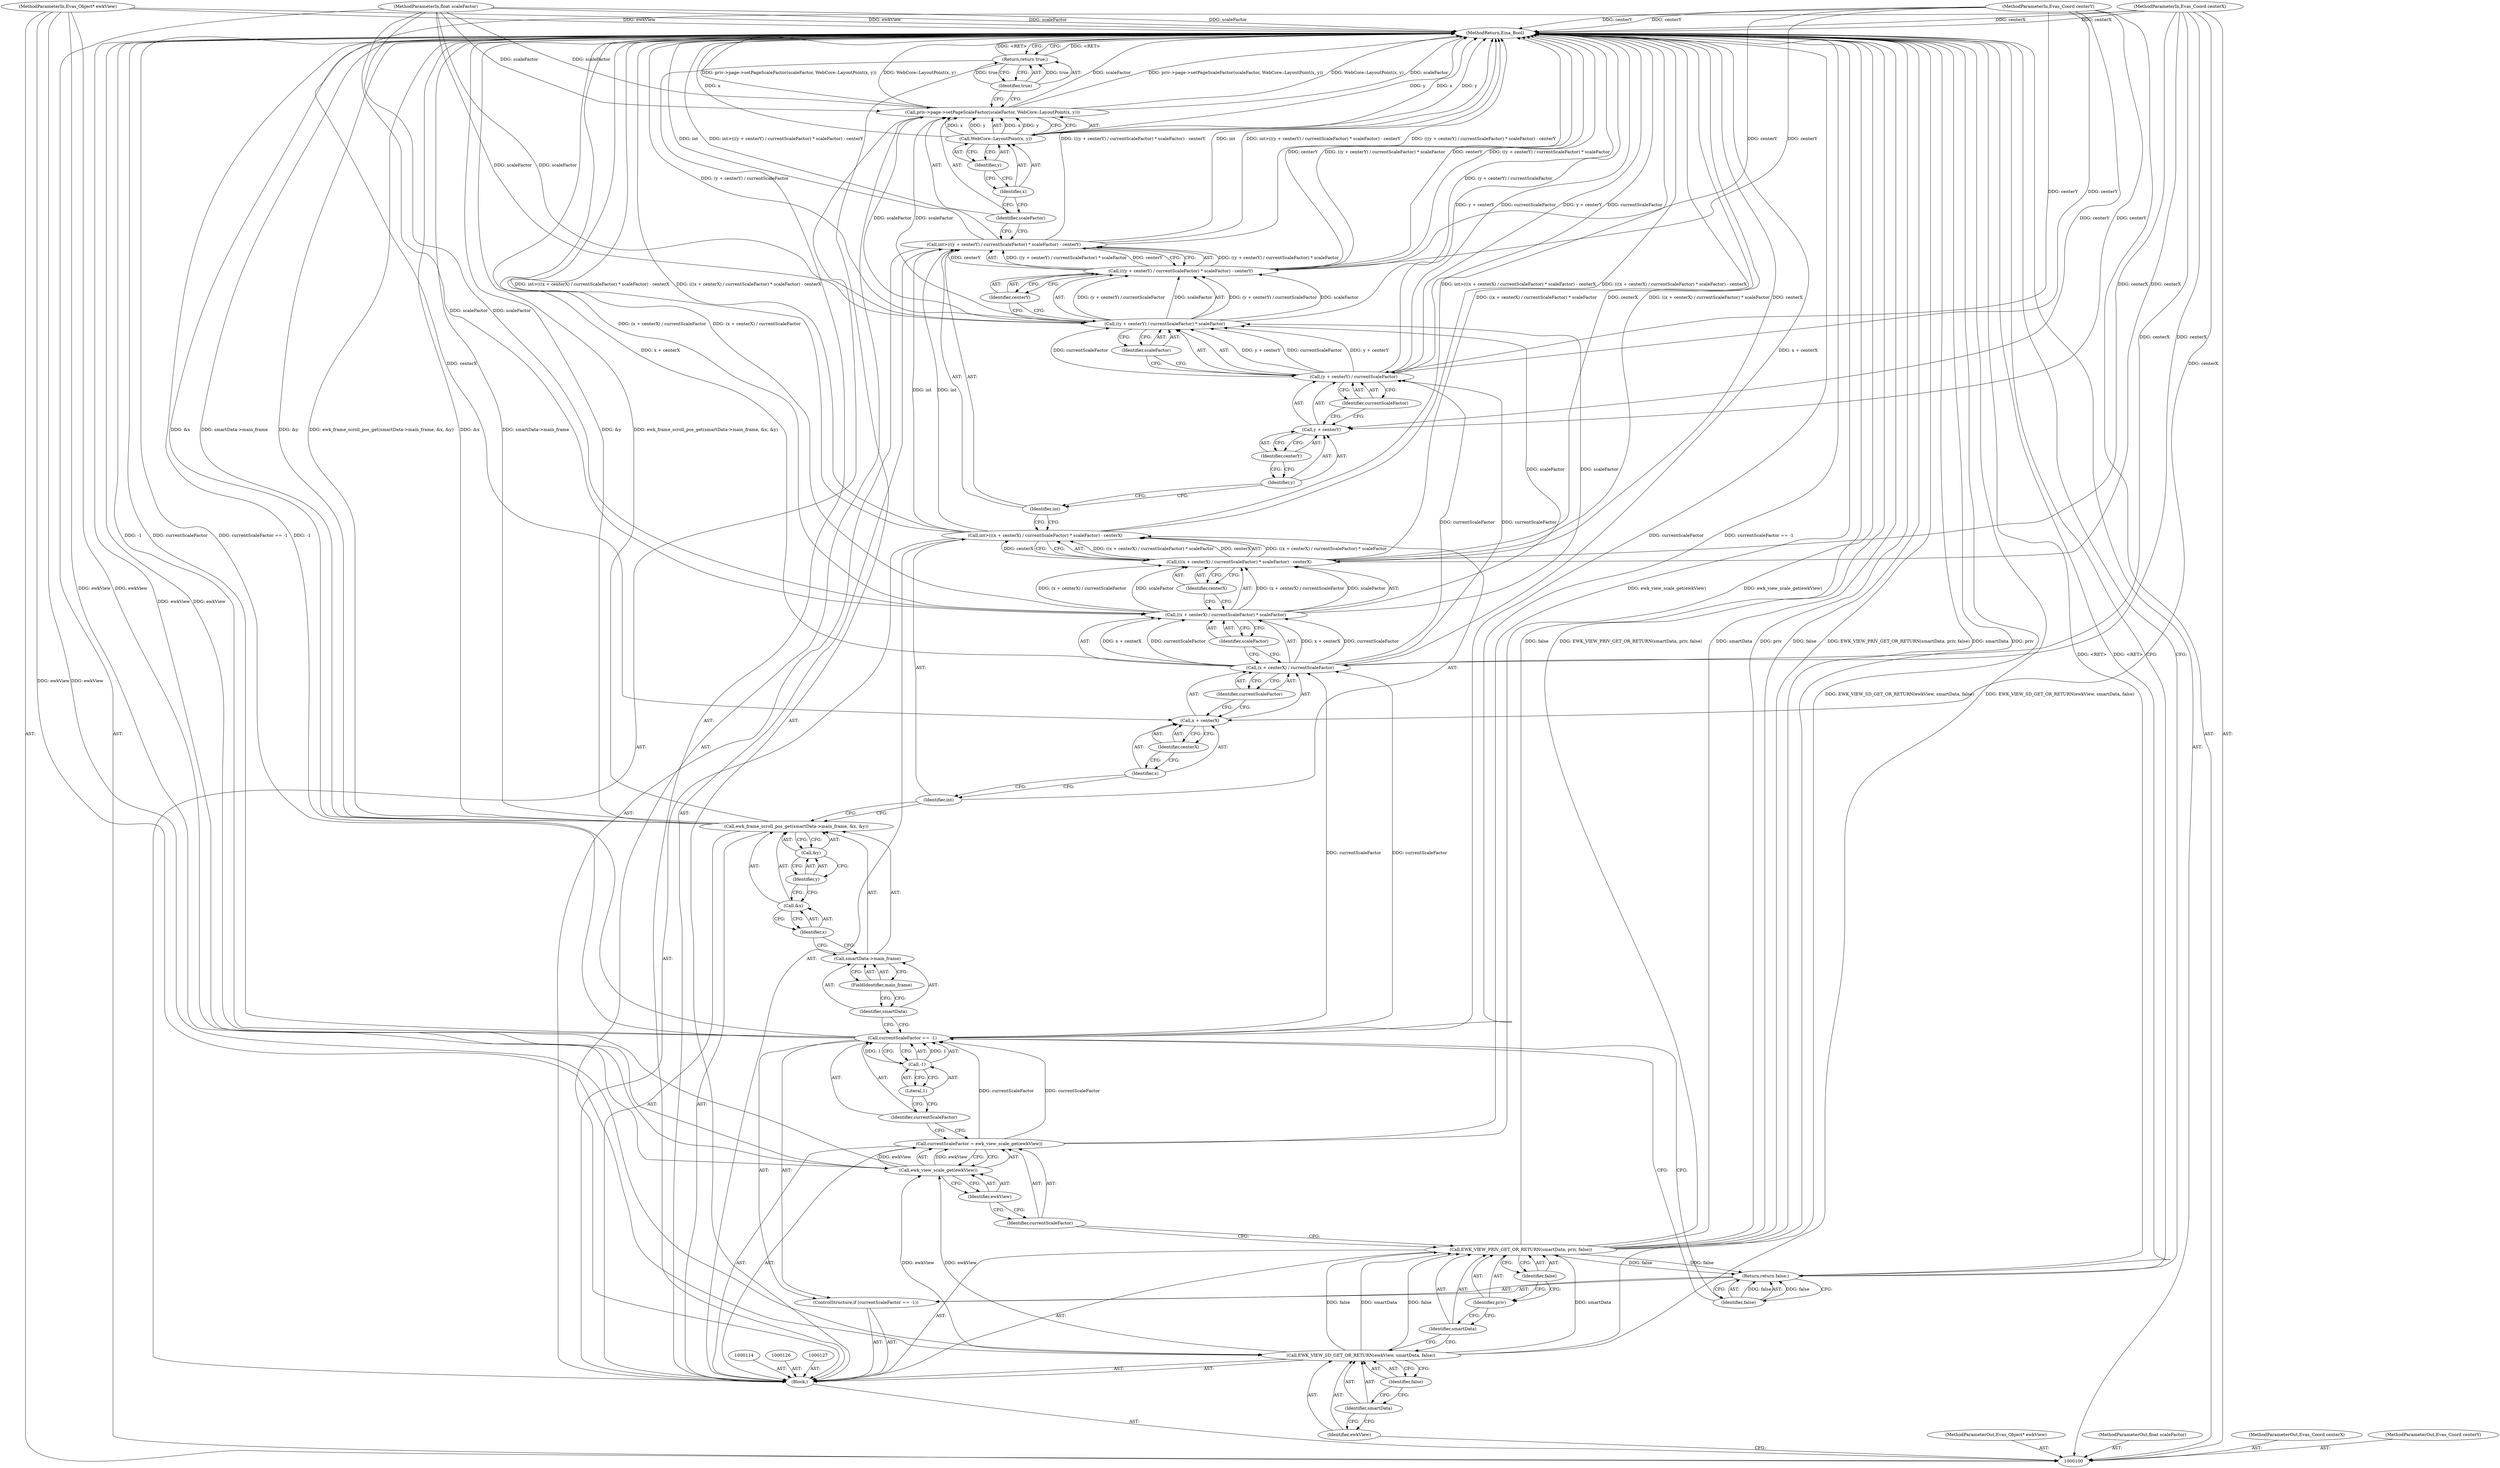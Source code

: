 digraph "1_Chrome_ec14f31eca3a51f665432973552ee575635132b3" {
"1000165" [label="(MethodReturn,Eina_Bool)"];
"1000101" [label="(MethodParameterIn,Evas_Object* ewkView)"];
"1000254" [label="(MethodParameterOut,Evas_Object* ewkView)"];
"1000102" [label="(MethodParameterIn,float scaleFactor)"];
"1000255" [label="(MethodParameterOut,float scaleFactor)"];
"1000103" [label="(MethodParameterIn,Evas_Coord centerX)"];
"1000256" [label="(MethodParameterOut,Evas_Coord centerX)"];
"1000104" [label="(MethodParameterIn,Evas_Coord centerY)"];
"1000257" [label="(MethodParameterOut,Evas_Coord centerY)"];
"1000129" [label="(Call,smartData->main_frame)"];
"1000130" [label="(Identifier,smartData)"];
"1000128" [label="(Call,ewk_frame_scroll_pos_get(smartData->main_frame, &x, &y))"];
"1000131" [label="(FieldIdentifier,main_frame)"];
"1000132" [label="(Call,&x)"];
"1000133" [label="(Identifier,x)"];
"1000134" [label="(Call,&y)"];
"1000135" [label="(Identifier,y)"];
"1000136" [label="(Call,int>(((x + centerX) / currentScaleFactor) * scaleFactor) - centerX)"];
"1000137" [label="(Identifier,int)"];
"1000138" [label="(Call,(((x + centerX) / currentScaleFactor) * scaleFactor) - centerX)"];
"1000139" [label="(Call,((x + centerX) / currentScaleFactor) * scaleFactor)"];
"1000140" [label="(Call,(x + centerX) / currentScaleFactor)"];
"1000141" [label="(Call,x + centerX)"];
"1000142" [label="(Identifier,x)"];
"1000143" [label="(Identifier,centerX)"];
"1000144" [label="(Identifier,currentScaleFactor)"];
"1000145" [label="(Identifier,scaleFactor)"];
"1000146" [label="(Identifier,centerX)"];
"1000147" [label="(Call,int>(((y + centerY) / currentScaleFactor) * scaleFactor) - centerY)"];
"1000148" [label="(Identifier,int)"];
"1000149" [label="(Call,(((y + centerY) / currentScaleFactor) * scaleFactor) - centerY)"];
"1000150" [label="(Call,((y + centerY) / currentScaleFactor) * scaleFactor)"];
"1000151" [label="(Call,(y + centerY) / currentScaleFactor)"];
"1000152" [label="(Call,y + centerY)"];
"1000153" [label="(Identifier,y)"];
"1000154" [label="(Identifier,centerY)"];
"1000155" [label="(Identifier,currentScaleFactor)"];
"1000156" [label="(Identifier,scaleFactor)"];
"1000157" [label="(Identifier,centerY)"];
"1000159" [label="(Identifier,scaleFactor)"];
"1000158" [label="(Call,priv->page->setPageScaleFactor(scaleFactor, WebCore::LayoutPoint(x, y)))"];
"1000160" [label="(Call,WebCore::LayoutPoint(x, y))"];
"1000161" [label="(Identifier,x)"];
"1000162" [label="(Identifier,y)"];
"1000164" [label="(Identifier,true)"];
"1000163" [label="(Return,return true;)"];
"1000105" [label="(Block,)"];
"1000107" [label="(Identifier,ewkView)"];
"1000108" [label="(Identifier,smartData)"];
"1000106" [label="(Call,EWK_VIEW_SD_GET_OR_RETURN(ewkView, smartData, false))"];
"1000109" [label="(Identifier,false)"];
"1000111" [label="(Identifier,smartData)"];
"1000112" [label="(Identifier,priv)"];
"1000110" [label="(Call,EWK_VIEW_PRIV_GET_OR_RETURN(smartData, priv, false))"];
"1000113" [label="(Identifier,false)"];
"1000115" [label="(Call,currentScaleFactor = ewk_view_scale_get(ewkView))"];
"1000116" [label="(Identifier,currentScaleFactor)"];
"1000117" [label="(Call,ewk_view_scale_get(ewkView))"];
"1000118" [label="(Identifier,ewkView)"];
"1000122" [label="(Call,-1)"];
"1000123" [label="(Literal,1)"];
"1000119" [label="(ControlStructure,if (currentScaleFactor == -1))"];
"1000120" [label="(Call,currentScaleFactor == -1)"];
"1000121" [label="(Identifier,currentScaleFactor)"];
"1000125" [label="(Identifier,false)"];
"1000124" [label="(Return,return false;)"];
"1000165" -> "1000100"  [label="AST: "];
"1000165" -> "1000124"  [label="CFG: "];
"1000165" -> "1000163"  [label="CFG: "];
"1000150" -> "1000165"  [label="DDG: (y + centerY) / currentScaleFactor"];
"1000149" -> "1000165"  [label="DDG: centerY"];
"1000149" -> "1000165"  [label="DDG: ((y + centerY) / currentScaleFactor) * scaleFactor"];
"1000104" -> "1000165"  [label="DDG: centerY"];
"1000158" -> "1000165"  [label="DDG: WebCore::LayoutPoint(x, y)"];
"1000158" -> "1000165"  [label="DDG: scaleFactor"];
"1000158" -> "1000165"  [label="DDG: priv->page->setPageScaleFactor(scaleFactor, WebCore::LayoutPoint(x, y))"];
"1000117" -> "1000165"  [label="DDG: ewkView"];
"1000106" -> "1000165"  [label="DDG: EWK_VIEW_SD_GET_OR_RETURN(ewkView, smartData, false)"];
"1000115" -> "1000165"  [label="DDG: ewk_view_scale_get(ewkView)"];
"1000128" -> "1000165"  [label="DDG: &x"];
"1000128" -> "1000165"  [label="DDG: smartData->main_frame"];
"1000128" -> "1000165"  [label="DDG: &y"];
"1000128" -> "1000165"  [label="DDG: ewk_frame_scroll_pos_get(smartData->main_frame, &x, &y)"];
"1000140" -> "1000165"  [label="DDG: x + centerX"];
"1000138" -> "1000165"  [label="DDG: ((x + centerX) / currentScaleFactor) * scaleFactor"];
"1000138" -> "1000165"  [label="DDG: centerX"];
"1000139" -> "1000165"  [label="DDG: (x + centerX) / currentScaleFactor"];
"1000151" -> "1000165"  [label="DDG: y + centerY"];
"1000151" -> "1000165"  [label="DDG: currentScaleFactor"];
"1000103" -> "1000165"  [label="DDG: centerX"];
"1000120" -> "1000165"  [label="DDG: currentScaleFactor"];
"1000120" -> "1000165"  [label="DDG: currentScaleFactor == -1"];
"1000120" -> "1000165"  [label="DDG: -1"];
"1000147" -> "1000165"  [label="DDG: (((y + centerY) / currentScaleFactor) * scaleFactor) - centerY"];
"1000147" -> "1000165"  [label="DDG: int"];
"1000147" -> "1000165"  [label="DDG: int>(((y + centerY) / currentScaleFactor) * scaleFactor) - centerY"];
"1000102" -> "1000165"  [label="DDG: scaleFactor"];
"1000110" -> "1000165"  [label="DDG: priv"];
"1000110" -> "1000165"  [label="DDG: false"];
"1000110" -> "1000165"  [label="DDG: EWK_VIEW_PRIV_GET_OR_RETURN(smartData, priv, false)"];
"1000110" -> "1000165"  [label="DDG: smartData"];
"1000101" -> "1000165"  [label="DDG: ewkView"];
"1000136" -> "1000165"  [label="DDG: int>(((x + centerX) / currentScaleFactor) * scaleFactor) - centerX"];
"1000136" -> "1000165"  [label="DDG: (((x + centerX) / currentScaleFactor) * scaleFactor) - centerX"];
"1000160" -> "1000165"  [label="DDG: y"];
"1000160" -> "1000165"  [label="DDG: x"];
"1000124" -> "1000165"  [label="DDG: <RET>"];
"1000163" -> "1000165"  [label="DDG: <RET>"];
"1000101" -> "1000100"  [label="AST: "];
"1000101" -> "1000165"  [label="DDG: ewkView"];
"1000101" -> "1000106"  [label="DDG: ewkView"];
"1000101" -> "1000117"  [label="DDG: ewkView"];
"1000254" -> "1000100"  [label="AST: "];
"1000102" -> "1000100"  [label="AST: "];
"1000102" -> "1000165"  [label="DDG: scaleFactor"];
"1000102" -> "1000139"  [label="DDG: scaleFactor"];
"1000102" -> "1000150"  [label="DDG: scaleFactor"];
"1000102" -> "1000158"  [label="DDG: scaleFactor"];
"1000255" -> "1000100"  [label="AST: "];
"1000103" -> "1000100"  [label="AST: "];
"1000103" -> "1000165"  [label="DDG: centerX"];
"1000103" -> "1000140"  [label="DDG: centerX"];
"1000103" -> "1000141"  [label="DDG: centerX"];
"1000103" -> "1000138"  [label="DDG: centerX"];
"1000256" -> "1000100"  [label="AST: "];
"1000104" -> "1000100"  [label="AST: "];
"1000104" -> "1000165"  [label="DDG: centerY"];
"1000104" -> "1000151"  [label="DDG: centerY"];
"1000104" -> "1000152"  [label="DDG: centerY"];
"1000104" -> "1000149"  [label="DDG: centerY"];
"1000257" -> "1000100"  [label="AST: "];
"1000129" -> "1000128"  [label="AST: "];
"1000129" -> "1000131"  [label="CFG: "];
"1000130" -> "1000129"  [label="AST: "];
"1000131" -> "1000129"  [label="AST: "];
"1000133" -> "1000129"  [label="CFG: "];
"1000130" -> "1000129"  [label="AST: "];
"1000130" -> "1000120"  [label="CFG: "];
"1000131" -> "1000130"  [label="CFG: "];
"1000128" -> "1000105"  [label="AST: "];
"1000128" -> "1000134"  [label="CFG: "];
"1000129" -> "1000128"  [label="AST: "];
"1000132" -> "1000128"  [label="AST: "];
"1000134" -> "1000128"  [label="AST: "];
"1000137" -> "1000128"  [label="CFG: "];
"1000128" -> "1000165"  [label="DDG: &x"];
"1000128" -> "1000165"  [label="DDG: smartData->main_frame"];
"1000128" -> "1000165"  [label="DDG: &y"];
"1000128" -> "1000165"  [label="DDG: ewk_frame_scroll_pos_get(smartData->main_frame, &x, &y)"];
"1000131" -> "1000129"  [label="AST: "];
"1000131" -> "1000130"  [label="CFG: "];
"1000129" -> "1000131"  [label="CFG: "];
"1000132" -> "1000128"  [label="AST: "];
"1000132" -> "1000133"  [label="CFG: "];
"1000133" -> "1000132"  [label="AST: "];
"1000135" -> "1000132"  [label="CFG: "];
"1000133" -> "1000132"  [label="AST: "];
"1000133" -> "1000129"  [label="CFG: "];
"1000132" -> "1000133"  [label="CFG: "];
"1000134" -> "1000128"  [label="AST: "];
"1000134" -> "1000135"  [label="CFG: "];
"1000135" -> "1000134"  [label="AST: "];
"1000128" -> "1000134"  [label="CFG: "];
"1000135" -> "1000134"  [label="AST: "];
"1000135" -> "1000132"  [label="CFG: "];
"1000134" -> "1000135"  [label="CFG: "];
"1000136" -> "1000105"  [label="AST: "];
"1000136" -> "1000138"  [label="CFG: "];
"1000137" -> "1000136"  [label="AST: "];
"1000138" -> "1000136"  [label="AST: "];
"1000148" -> "1000136"  [label="CFG: "];
"1000136" -> "1000165"  [label="DDG: int>(((x + centerX) / currentScaleFactor) * scaleFactor) - centerX"];
"1000136" -> "1000165"  [label="DDG: (((x + centerX) / currentScaleFactor) * scaleFactor) - centerX"];
"1000138" -> "1000136"  [label="DDG: ((x + centerX) / currentScaleFactor) * scaleFactor"];
"1000138" -> "1000136"  [label="DDG: centerX"];
"1000136" -> "1000147"  [label="DDG: int"];
"1000137" -> "1000136"  [label="AST: "];
"1000137" -> "1000128"  [label="CFG: "];
"1000142" -> "1000137"  [label="CFG: "];
"1000138" -> "1000136"  [label="AST: "];
"1000138" -> "1000146"  [label="CFG: "];
"1000139" -> "1000138"  [label="AST: "];
"1000146" -> "1000138"  [label="AST: "];
"1000136" -> "1000138"  [label="CFG: "];
"1000138" -> "1000165"  [label="DDG: ((x + centerX) / currentScaleFactor) * scaleFactor"];
"1000138" -> "1000165"  [label="DDG: centerX"];
"1000138" -> "1000136"  [label="DDG: ((x + centerX) / currentScaleFactor) * scaleFactor"];
"1000138" -> "1000136"  [label="DDG: centerX"];
"1000139" -> "1000138"  [label="DDG: (x + centerX) / currentScaleFactor"];
"1000139" -> "1000138"  [label="DDG: scaleFactor"];
"1000103" -> "1000138"  [label="DDG: centerX"];
"1000139" -> "1000138"  [label="AST: "];
"1000139" -> "1000145"  [label="CFG: "];
"1000140" -> "1000139"  [label="AST: "];
"1000145" -> "1000139"  [label="AST: "];
"1000146" -> "1000139"  [label="CFG: "];
"1000139" -> "1000165"  [label="DDG: (x + centerX) / currentScaleFactor"];
"1000139" -> "1000138"  [label="DDG: (x + centerX) / currentScaleFactor"];
"1000139" -> "1000138"  [label="DDG: scaleFactor"];
"1000140" -> "1000139"  [label="DDG: x + centerX"];
"1000140" -> "1000139"  [label="DDG: currentScaleFactor"];
"1000102" -> "1000139"  [label="DDG: scaleFactor"];
"1000139" -> "1000150"  [label="DDG: scaleFactor"];
"1000140" -> "1000139"  [label="AST: "];
"1000140" -> "1000144"  [label="CFG: "];
"1000141" -> "1000140"  [label="AST: "];
"1000144" -> "1000140"  [label="AST: "];
"1000145" -> "1000140"  [label="CFG: "];
"1000140" -> "1000165"  [label="DDG: x + centerX"];
"1000140" -> "1000139"  [label="DDG: x + centerX"];
"1000140" -> "1000139"  [label="DDG: currentScaleFactor"];
"1000103" -> "1000140"  [label="DDG: centerX"];
"1000120" -> "1000140"  [label="DDG: currentScaleFactor"];
"1000140" -> "1000151"  [label="DDG: currentScaleFactor"];
"1000141" -> "1000140"  [label="AST: "];
"1000141" -> "1000143"  [label="CFG: "];
"1000142" -> "1000141"  [label="AST: "];
"1000143" -> "1000141"  [label="AST: "];
"1000144" -> "1000141"  [label="CFG: "];
"1000103" -> "1000141"  [label="DDG: centerX"];
"1000142" -> "1000141"  [label="AST: "];
"1000142" -> "1000137"  [label="CFG: "];
"1000143" -> "1000142"  [label="CFG: "];
"1000143" -> "1000141"  [label="AST: "];
"1000143" -> "1000142"  [label="CFG: "];
"1000141" -> "1000143"  [label="CFG: "];
"1000144" -> "1000140"  [label="AST: "];
"1000144" -> "1000141"  [label="CFG: "];
"1000140" -> "1000144"  [label="CFG: "];
"1000145" -> "1000139"  [label="AST: "];
"1000145" -> "1000140"  [label="CFG: "];
"1000139" -> "1000145"  [label="CFG: "];
"1000146" -> "1000138"  [label="AST: "];
"1000146" -> "1000139"  [label="CFG: "];
"1000138" -> "1000146"  [label="CFG: "];
"1000147" -> "1000105"  [label="AST: "];
"1000147" -> "1000149"  [label="CFG: "];
"1000148" -> "1000147"  [label="AST: "];
"1000149" -> "1000147"  [label="AST: "];
"1000159" -> "1000147"  [label="CFG: "];
"1000147" -> "1000165"  [label="DDG: (((y + centerY) / currentScaleFactor) * scaleFactor) - centerY"];
"1000147" -> "1000165"  [label="DDG: int"];
"1000147" -> "1000165"  [label="DDG: int>(((y + centerY) / currentScaleFactor) * scaleFactor) - centerY"];
"1000136" -> "1000147"  [label="DDG: int"];
"1000149" -> "1000147"  [label="DDG: ((y + centerY) / currentScaleFactor) * scaleFactor"];
"1000149" -> "1000147"  [label="DDG: centerY"];
"1000148" -> "1000147"  [label="AST: "];
"1000148" -> "1000136"  [label="CFG: "];
"1000153" -> "1000148"  [label="CFG: "];
"1000149" -> "1000147"  [label="AST: "];
"1000149" -> "1000157"  [label="CFG: "];
"1000150" -> "1000149"  [label="AST: "];
"1000157" -> "1000149"  [label="AST: "];
"1000147" -> "1000149"  [label="CFG: "];
"1000149" -> "1000165"  [label="DDG: centerY"];
"1000149" -> "1000165"  [label="DDG: ((y + centerY) / currentScaleFactor) * scaleFactor"];
"1000149" -> "1000147"  [label="DDG: ((y + centerY) / currentScaleFactor) * scaleFactor"];
"1000149" -> "1000147"  [label="DDG: centerY"];
"1000150" -> "1000149"  [label="DDG: (y + centerY) / currentScaleFactor"];
"1000150" -> "1000149"  [label="DDG: scaleFactor"];
"1000104" -> "1000149"  [label="DDG: centerY"];
"1000150" -> "1000149"  [label="AST: "];
"1000150" -> "1000156"  [label="CFG: "];
"1000151" -> "1000150"  [label="AST: "];
"1000156" -> "1000150"  [label="AST: "];
"1000157" -> "1000150"  [label="CFG: "];
"1000150" -> "1000165"  [label="DDG: (y + centerY) / currentScaleFactor"];
"1000150" -> "1000149"  [label="DDG: (y + centerY) / currentScaleFactor"];
"1000150" -> "1000149"  [label="DDG: scaleFactor"];
"1000151" -> "1000150"  [label="DDG: y + centerY"];
"1000151" -> "1000150"  [label="DDG: currentScaleFactor"];
"1000139" -> "1000150"  [label="DDG: scaleFactor"];
"1000102" -> "1000150"  [label="DDG: scaleFactor"];
"1000150" -> "1000158"  [label="DDG: scaleFactor"];
"1000151" -> "1000150"  [label="AST: "];
"1000151" -> "1000155"  [label="CFG: "];
"1000152" -> "1000151"  [label="AST: "];
"1000155" -> "1000151"  [label="AST: "];
"1000156" -> "1000151"  [label="CFG: "];
"1000151" -> "1000165"  [label="DDG: y + centerY"];
"1000151" -> "1000165"  [label="DDG: currentScaleFactor"];
"1000151" -> "1000150"  [label="DDG: y + centerY"];
"1000151" -> "1000150"  [label="DDG: currentScaleFactor"];
"1000104" -> "1000151"  [label="DDG: centerY"];
"1000140" -> "1000151"  [label="DDG: currentScaleFactor"];
"1000152" -> "1000151"  [label="AST: "];
"1000152" -> "1000154"  [label="CFG: "];
"1000153" -> "1000152"  [label="AST: "];
"1000154" -> "1000152"  [label="AST: "];
"1000155" -> "1000152"  [label="CFG: "];
"1000104" -> "1000152"  [label="DDG: centerY"];
"1000153" -> "1000152"  [label="AST: "];
"1000153" -> "1000148"  [label="CFG: "];
"1000154" -> "1000153"  [label="CFG: "];
"1000154" -> "1000152"  [label="AST: "];
"1000154" -> "1000153"  [label="CFG: "];
"1000152" -> "1000154"  [label="CFG: "];
"1000155" -> "1000151"  [label="AST: "];
"1000155" -> "1000152"  [label="CFG: "];
"1000151" -> "1000155"  [label="CFG: "];
"1000156" -> "1000150"  [label="AST: "];
"1000156" -> "1000151"  [label="CFG: "];
"1000150" -> "1000156"  [label="CFG: "];
"1000157" -> "1000149"  [label="AST: "];
"1000157" -> "1000150"  [label="CFG: "];
"1000149" -> "1000157"  [label="CFG: "];
"1000159" -> "1000158"  [label="AST: "];
"1000159" -> "1000147"  [label="CFG: "];
"1000161" -> "1000159"  [label="CFG: "];
"1000158" -> "1000105"  [label="AST: "];
"1000158" -> "1000160"  [label="CFG: "];
"1000159" -> "1000158"  [label="AST: "];
"1000160" -> "1000158"  [label="AST: "];
"1000164" -> "1000158"  [label="CFG: "];
"1000158" -> "1000165"  [label="DDG: WebCore::LayoutPoint(x, y)"];
"1000158" -> "1000165"  [label="DDG: scaleFactor"];
"1000158" -> "1000165"  [label="DDG: priv->page->setPageScaleFactor(scaleFactor, WebCore::LayoutPoint(x, y))"];
"1000150" -> "1000158"  [label="DDG: scaleFactor"];
"1000102" -> "1000158"  [label="DDG: scaleFactor"];
"1000160" -> "1000158"  [label="DDG: x"];
"1000160" -> "1000158"  [label="DDG: y"];
"1000160" -> "1000158"  [label="AST: "];
"1000160" -> "1000162"  [label="CFG: "];
"1000161" -> "1000160"  [label="AST: "];
"1000162" -> "1000160"  [label="AST: "];
"1000158" -> "1000160"  [label="CFG: "];
"1000160" -> "1000165"  [label="DDG: y"];
"1000160" -> "1000165"  [label="DDG: x"];
"1000160" -> "1000158"  [label="DDG: x"];
"1000160" -> "1000158"  [label="DDG: y"];
"1000161" -> "1000160"  [label="AST: "];
"1000161" -> "1000159"  [label="CFG: "];
"1000162" -> "1000161"  [label="CFG: "];
"1000162" -> "1000160"  [label="AST: "];
"1000162" -> "1000161"  [label="CFG: "];
"1000160" -> "1000162"  [label="CFG: "];
"1000164" -> "1000163"  [label="AST: "];
"1000164" -> "1000158"  [label="CFG: "];
"1000163" -> "1000164"  [label="CFG: "];
"1000164" -> "1000163"  [label="DDG: true"];
"1000163" -> "1000105"  [label="AST: "];
"1000163" -> "1000164"  [label="CFG: "];
"1000164" -> "1000163"  [label="AST: "];
"1000165" -> "1000163"  [label="CFG: "];
"1000163" -> "1000165"  [label="DDG: <RET>"];
"1000164" -> "1000163"  [label="DDG: true"];
"1000105" -> "1000100"  [label="AST: "];
"1000106" -> "1000105"  [label="AST: "];
"1000110" -> "1000105"  [label="AST: "];
"1000114" -> "1000105"  [label="AST: "];
"1000115" -> "1000105"  [label="AST: "];
"1000119" -> "1000105"  [label="AST: "];
"1000126" -> "1000105"  [label="AST: "];
"1000127" -> "1000105"  [label="AST: "];
"1000128" -> "1000105"  [label="AST: "];
"1000136" -> "1000105"  [label="AST: "];
"1000147" -> "1000105"  [label="AST: "];
"1000158" -> "1000105"  [label="AST: "];
"1000163" -> "1000105"  [label="AST: "];
"1000107" -> "1000106"  [label="AST: "];
"1000107" -> "1000100"  [label="CFG: "];
"1000108" -> "1000107"  [label="CFG: "];
"1000108" -> "1000106"  [label="AST: "];
"1000108" -> "1000107"  [label="CFG: "];
"1000109" -> "1000108"  [label="CFG: "];
"1000106" -> "1000105"  [label="AST: "];
"1000106" -> "1000109"  [label="CFG: "];
"1000107" -> "1000106"  [label="AST: "];
"1000108" -> "1000106"  [label="AST: "];
"1000109" -> "1000106"  [label="AST: "];
"1000111" -> "1000106"  [label="CFG: "];
"1000106" -> "1000165"  [label="DDG: EWK_VIEW_SD_GET_OR_RETURN(ewkView, smartData, false)"];
"1000101" -> "1000106"  [label="DDG: ewkView"];
"1000106" -> "1000110"  [label="DDG: smartData"];
"1000106" -> "1000110"  [label="DDG: false"];
"1000106" -> "1000117"  [label="DDG: ewkView"];
"1000109" -> "1000106"  [label="AST: "];
"1000109" -> "1000108"  [label="CFG: "];
"1000106" -> "1000109"  [label="CFG: "];
"1000111" -> "1000110"  [label="AST: "];
"1000111" -> "1000106"  [label="CFG: "];
"1000112" -> "1000111"  [label="CFG: "];
"1000112" -> "1000110"  [label="AST: "];
"1000112" -> "1000111"  [label="CFG: "];
"1000113" -> "1000112"  [label="CFG: "];
"1000110" -> "1000105"  [label="AST: "];
"1000110" -> "1000113"  [label="CFG: "];
"1000111" -> "1000110"  [label="AST: "];
"1000112" -> "1000110"  [label="AST: "];
"1000113" -> "1000110"  [label="AST: "];
"1000116" -> "1000110"  [label="CFG: "];
"1000110" -> "1000165"  [label="DDG: priv"];
"1000110" -> "1000165"  [label="DDG: false"];
"1000110" -> "1000165"  [label="DDG: EWK_VIEW_PRIV_GET_OR_RETURN(smartData, priv, false)"];
"1000110" -> "1000165"  [label="DDG: smartData"];
"1000106" -> "1000110"  [label="DDG: smartData"];
"1000106" -> "1000110"  [label="DDG: false"];
"1000110" -> "1000124"  [label="DDG: false"];
"1000113" -> "1000110"  [label="AST: "];
"1000113" -> "1000112"  [label="CFG: "];
"1000110" -> "1000113"  [label="CFG: "];
"1000115" -> "1000105"  [label="AST: "];
"1000115" -> "1000117"  [label="CFG: "];
"1000116" -> "1000115"  [label="AST: "];
"1000117" -> "1000115"  [label="AST: "];
"1000121" -> "1000115"  [label="CFG: "];
"1000115" -> "1000165"  [label="DDG: ewk_view_scale_get(ewkView)"];
"1000117" -> "1000115"  [label="DDG: ewkView"];
"1000115" -> "1000120"  [label="DDG: currentScaleFactor"];
"1000116" -> "1000115"  [label="AST: "];
"1000116" -> "1000110"  [label="CFG: "];
"1000118" -> "1000116"  [label="CFG: "];
"1000117" -> "1000115"  [label="AST: "];
"1000117" -> "1000118"  [label="CFG: "];
"1000118" -> "1000117"  [label="AST: "];
"1000115" -> "1000117"  [label="CFG: "];
"1000117" -> "1000165"  [label="DDG: ewkView"];
"1000117" -> "1000115"  [label="DDG: ewkView"];
"1000106" -> "1000117"  [label="DDG: ewkView"];
"1000101" -> "1000117"  [label="DDG: ewkView"];
"1000118" -> "1000117"  [label="AST: "];
"1000118" -> "1000116"  [label="CFG: "];
"1000117" -> "1000118"  [label="CFG: "];
"1000122" -> "1000120"  [label="AST: "];
"1000122" -> "1000123"  [label="CFG: "];
"1000123" -> "1000122"  [label="AST: "];
"1000120" -> "1000122"  [label="CFG: "];
"1000122" -> "1000120"  [label="DDG: 1"];
"1000123" -> "1000122"  [label="AST: "];
"1000123" -> "1000121"  [label="CFG: "];
"1000122" -> "1000123"  [label="CFG: "];
"1000119" -> "1000105"  [label="AST: "];
"1000120" -> "1000119"  [label="AST: "];
"1000124" -> "1000119"  [label="AST: "];
"1000120" -> "1000119"  [label="AST: "];
"1000120" -> "1000122"  [label="CFG: "];
"1000121" -> "1000120"  [label="AST: "];
"1000122" -> "1000120"  [label="AST: "];
"1000125" -> "1000120"  [label="CFG: "];
"1000130" -> "1000120"  [label="CFG: "];
"1000120" -> "1000165"  [label="DDG: currentScaleFactor"];
"1000120" -> "1000165"  [label="DDG: currentScaleFactor == -1"];
"1000120" -> "1000165"  [label="DDG: -1"];
"1000115" -> "1000120"  [label="DDG: currentScaleFactor"];
"1000122" -> "1000120"  [label="DDG: 1"];
"1000120" -> "1000140"  [label="DDG: currentScaleFactor"];
"1000121" -> "1000120"  [label="AST: "];
"1000121" -> "1000115"  [label="CFG: "];
"1000123" -> "1000121"  [label="CFG: "];
"1000125" -> "1000124"  [label="AST: "];
"1000125" -> "1000120"  [label="CFG: "];
"1000124" -> "1000125"  [label="CFG: "];
"1000125" -> "1000124"  [label="DDG: false"];
"1000124" -> "1000119"  [label="AST: "];
"1000124" -> "1000125"  [label="CFG: "];
"1000125" -> "1000124"  [label="AST: "];
"1000165" -> "1000124"  [label="CFG: "];
"1000124" -> "1000165"  [label="DDG: <RET>"];
"1000125" -> "1000124"  [label="DDG: false"];
"1000110" -> "1000124"  [label="DDG: false"];
}

